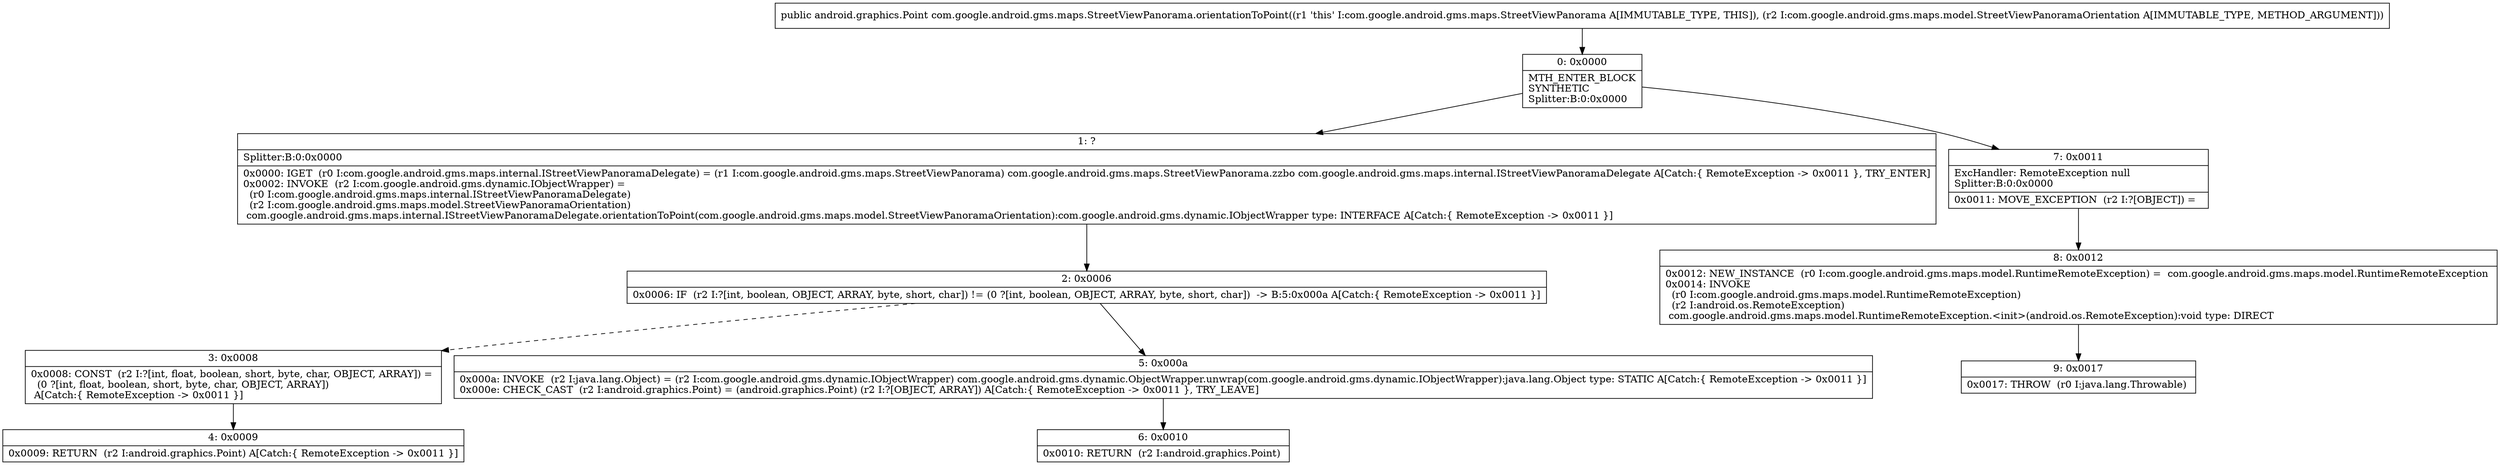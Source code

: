 digraph "CFG forcom.google.android.gms.maps.StreetViewPanorama.orientationToPoint(Lcom\/google\/android\/gms\/maps\/model\/StreetViewPanoramaOrientation;)Landroid\/graphics\/Point;" {
Node_0 [shape=record,label="{0\:\ 0x0000|MTH_ENTER_BLOCK\lSYNTHETIC\lSplitter:B:0:0x0000\l}"];
Node_1 [shape=record,label="{1\:\ ?|Splitter:B:0:0x0000\l|0x0000: IGET  (r0 I:com.google.android.gms.maps.internal.IStreetViewPanoramaDelegate) = (r1 I:com.google.android.gms.maps.StreetViewPanorama) com.google.android.gms.maps.StreetViewPanorama.zzbo com.google.android.gms.maps.internal.IStreetViewPanoramaDelegate A[Catch:\{ RemoteException \-\> 0x0011 \}, TRY_ENTER]\l0x0002: INVOKE  (r2 I:com.google.android.gms.dynamic.IObjectWrapper) = \l  (r0 I:com.google.android.gms.maps.internal.IStreetViewPanoramaDelegate)\l  (r2 I:com.google.android.gms.maps.model.StreetViewPanoramaOrientation)\l com.google.android.gms.maps.internal.IStreetViewPanoramaDelegate.orientationToPoint(com.google.android.gms.maps.model.StreetViewPanoramaOrientation):com.google.android.gms.dynamic.IObjectWrapper type: INTERFACE A[Catch:\{ RemoteException \-\> 0x0011 \}]\l}"];
Node_2 [shape=record,label="{2\:\ 0x0006|0x0006: IF  (r2 I:?[int, boolean, OBJECT, ARRAY, byte, short, char]) != (0 ?[int, boolean, OBJECT, ARRAY, byte, short, char])  \-\> B:5:0x000a A[Catch:\{ RemoteException \-\> 0x0011 \}]\l}"];
Node_3 [shape=record,label="{3\:\ 0x0008|0x0008: CONST  (r2 I:?[int, float, boolean, short, byte, char, OBJECT, ARRAY]) = \l  (0 ?[int, float, boolean, short, byte, char, OBJECT, ARRAY])\l A[Catch:\{ RemoteException \-\> 0x0011 \}]\l}"];
Node_4 [shape=record,label="{4\:\ 0x0009|0x0009: RETURN  (r2 I:android.graphics.Point) A[Catch:\{ RemoteException \-\> 0x0011 \}]\l}"];
Node_5 [shape=record,label="{5\:\ 0x000a|0x000a: INVOKE  (r2 I:java.lang.Object) = (r2 I:com.google.android.gms.dynamic.IObjectWrapper) com.google.android.gms.dynamic.ObjectWrapper.unwrap(com.google.android.gms.dynamic.IObjectWrapper):java.lang.Object type: STATIC A[Catch:\{ RemoteException \-\> 0x0011 \}]\l0x000e: CHECK_CAST  (r2 I:android.graphics.Point) = (android.graphics.Point) (r2 I:?[OBJECT, ARRAY]) A[Catch:\{ RemoteException \-\> 0x0011 \}, TRY_LEAVE]\l}"];
Node_6 [shape=record,label="{6\:\ 0x0010|0x0010: RETURN  (r2 I:android.graphics.Point) \l}"];
Node_7 [shape=record,label="{7\:\ 0x0011|ExcHandler: RemoteException null\lSplitter:B:0:0x0000\l|0x0011: MOVE_EXCEPTION  (r2 I:?[OBJECT]) =  \l}"];
Node_8 [shape=record,label="{8\:\ 0x0012|0x0012: NEW_INSTANCE  (r0 I:com.google.android.gms.maps.model.RuntimeRemoteException) =  com.google.android.gms.maps.model.RuntimeRemoteException \l0x0014: INVOKE  \l  (r0 I:com.google.android.gms.maps.model.RuntimeRemoteException)\l  (r2 I:android.os.RemoteException)\l com.google.android.gms.maps.model.RuntimeRemoteException.\<init\>(android.os.RemoteException):void type: DIRECT \l}"];
Node_9 [shape=record,label="{9\:\ 0x0017|0x0017: THROW  (r0 I:java.lang.Throwable) \l}"];
MethodNode[shape=record,label="{public android.graphics.Point com.google.android.gms.maps.StreetViewPanorama.orientationToPoint((r1 'this' I:com.google.android.gms.maps.StreetViewPanorama A[IMMUTABLE_TYPE, THIS]), (r2 I:com.google.android.gms.maps.model.StreetViewPanoramaOrientation A[IMMUTABLE_TYPE, METHOD_ARGUMENT])) }"];
MethodNode -> Node_0;
Node_0 -> Node_1;
Node_0 -> Node_7;
Node_1 -> Node_2;
Node_2 -> Node_3[style=dashed];
Node_2 -> Node_5;
Node_3 -> Node_4;
Node_5 -> Node_6;
Node_7 -> Node_8;
Node_8 -> Node_9;
}

